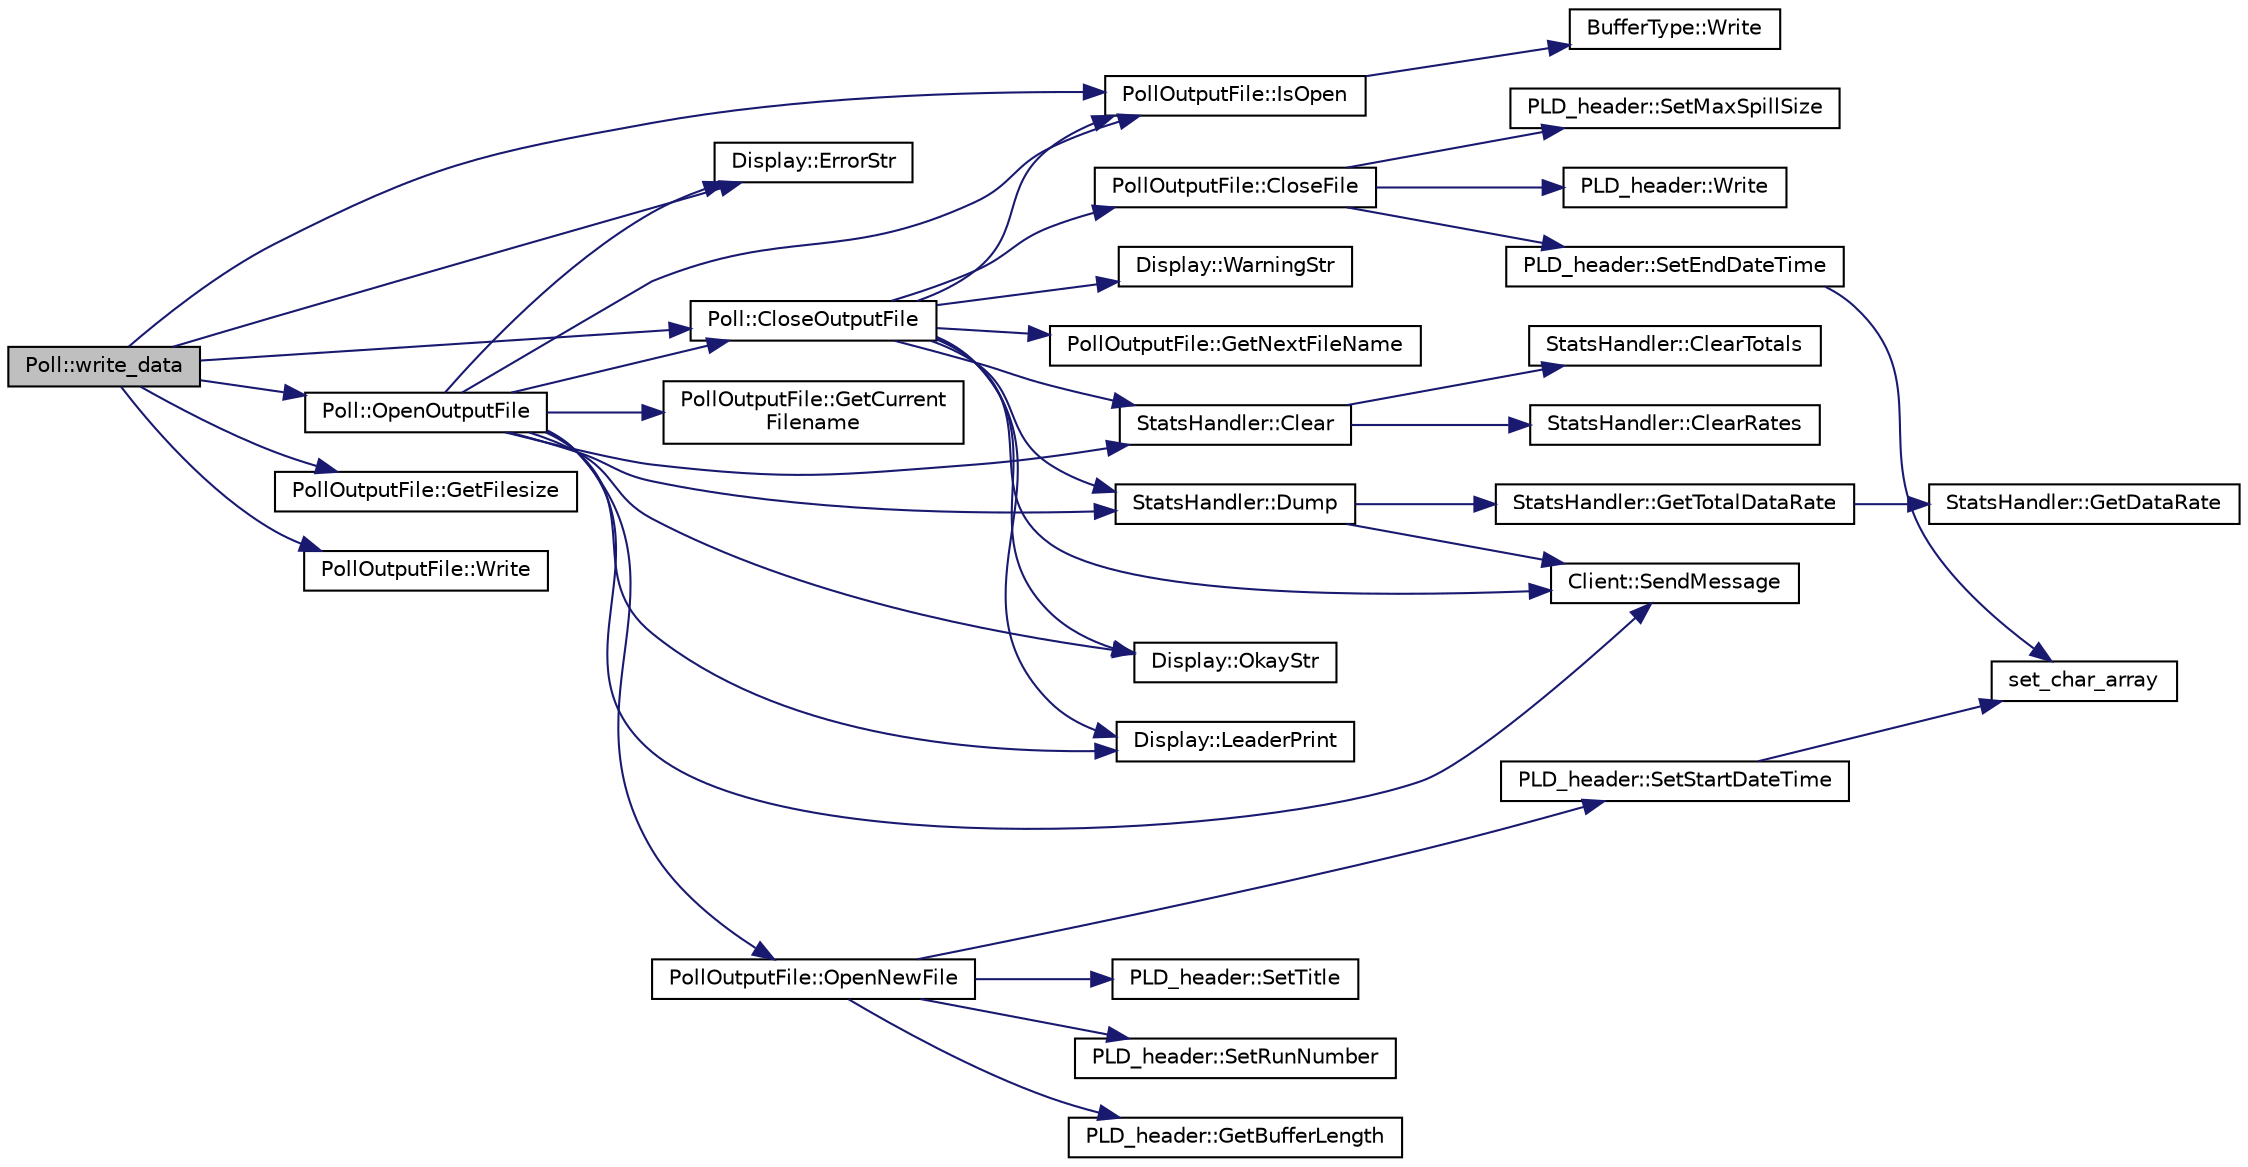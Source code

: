 digraph "Poll::write_data"
{
  edge [fontname="Helvetica",fontsize="10",labelfontname="Helvetica",labelfontsize="10"];
  node [fontname="Helvetica",fontsize="10",shape=record];
  rankdir="LR";
  Node1 [label="Poll::write_data",height=0.2,width=0.4,color="black", fillcolor="grey75", style="filled", fontcolor="black"];
  Node1 -> Node2 [color="midnightblue",fontsize="10",style="solid",fontname="Helvetica"];
  Node2 [label="PollOutputFile::IsOpen",height=0.2,width=0.4,color="black", fillcolor="white", style="filled",URL="$dd/dcd/class_poll_output_file.html#a272261d64518ff684d1ffd2b625fb47e",tooltip="Return true if an output file is open and writable and false otherwise. "];
  Node2 -> Node3 [color="midnightblue",fontsize="10",style="solid",fontname="Helvetica"];
  Node3 [label="BufferType::Write",height=0.2,width=0.4,color="black", fillcolor="white", style="filled",URL="$d4/d57/class_buffer_type.html#a36e4f7879ba14261a055ed8d651dc387",tooltip="Returns only false if not overloaded. "];
  Node1 -> Node4 [color="midnightblue",fontsize="10",style="solid",fontname="Helvetica"];
  Node4 [label="Display::ErrorStr",height=0.2,width=0.4,color="black", fillcolor="white", style="filled",URL="$da/d6a/namespace_display.html#a762315ce58efcb1203edfcb74158f59b"];
  Node1 -> Node5 [color="midnightblue",fontsize="10",style="solid",fontname="Helvetica"];
  Node5 [label="PollOutputFile::GetFilesize",height=0.2,width=0.4,color="black", fillcolor="white", style="filled",URL="$dd/dcd/class_poll_output_file.html#a0a342680b17183e739e8590290d87143",tooltip="Get the size of the current file, in bytes. "];
  Node1 -> Node6 [color="midnightblue",fontsize="10",style="solid",fontname="Helvetica"];
  Node6 [label="Poll::CloseOutputFile",height=0.2,width=0.4,color="black", fillcolor="white", style="filled",URL="$d6/db0/class_poll.html#a4f280e910a51c786a7b8e390921fa106",tooltip="Close the current output file, if one is open. "];
  Node6 -> Node7 [color="midnightblue",fontsize="10",style="solid",fontname="Helvetica"];
  Node7 [label="Display::LeaderPrint",height=0.2,width=0.4,color="black", fillcolor="white", style="filled",URL="$da/d6a/namespace_display.html#ae1b6ae7834913dfdef71ad859e261c55"];
  Node6 -> Node2 [color="midnightblue",fontsize="10",style="solid",fontname="Helvetica"];
  Node6 -> Node8 [color="midnightblue",fontsize="10",style="solid",fontname="Helvetica"];
  Node8 [label="Display::WarningStr",height=0.2,width=0.4,color="black", fillcolor="white", style="filled",URL="$da/d6a/namespace_display.html#a0ca7c8835e858cf0b1e0cce72a41ab9c"];
  Node6 -> Node9 [color="midnightblue",fontsize="10",style="solid",fontname="Helvetica"];
  Node9 [label="StatsHandler::Clear",height=0.2,width=0.4,color="black", fillcolor="white", style="filled",URL="$d2/d58/class_stats_handler.html#a409f63879ca1c7b9d12184d07703b9c8",tooltip="Clear the stats. "];
  Node9 -> Node10 [color="midnightblue",fontsize="10",style="solid",fontname="Helvetica"];
  Node10 [label="StatsHandler::ClearRates",height=0.2,width=0.4,color="black", fillcolor="white", style="filled",URL="$d2/d58/class_stats_handler.html#afb61bd932e6d4350a9e6fa36526deb52"];
  Node9 -> Node11 [color="midnightblue",fontsize="10",style="solid",fontname="Helvetica"];
  Node11 [label="StatsHandler::ClearTotals",height=0.2,width=0.4,color="black", fillcolor="white", style="filled",URL="$d2/d58/class_stats_handler.html#a01df5186e4927be0fed832c48dd746d0"];
  Node6 -> Node12 [color="midnightblue",fontsize="10",style="solid",fontname="Helvetica"];
  Node12 [label="StatsHandler::Dump",height=0.2,width=0.4,color="black", fillcolor="white", style="filled",URL="$d2/d58/class_stats_handler.html#af5047dce80fd4f2c91863a485fa9fcb0"];
  Node12 -> Node13 [color="midnightblue",fontsize="10",style="solid",fontname="Helvetica"];
  Node13 [label="StatsHandler::GetTotalDataRate",height=0.2,width=0.4,color="black", fillcolor="white", style="filled",URL="$d2/d58/class_stats_handler.html#ae97addec3c4a6aeb4e405fc4d940638e"];
  Node13 -> Node14 [color="midnightblue",fontsize="10",style="solid",fontname="Helvetica"];
  Node14 [label="StatsHandler::GetDataRate",height=0.2,width=0.4,color="black", fillcolor="white", style="filled",URL="$d2/d58/class_stats_handler.html#a32f7e84315adff7ced7609444f35ef66"];
  Node12 -> Node15 [color="midnightblue",fontsize="10",style="solid",fontname="Helvetica"];
  Node15 [label="Client::SendMessage",height=0.2,width=0.4,color="black", fillcolor="white", style="filled",URL="$d3/d7a/class_client.html#a1bbb757d713ad68ebbef801cde60f438"];
  Node6 -> Node16 [color="midnightblue",fontsize="10",style="solid",fontname="Helvetica"];
  Node16 [label="PollOutputFile::CloseFile",height=0.2,width=0.4,color="black", fillcolor="white", style="filled",URL="$dd/dcd/class_poll_output_file.html#ad22a42fb39315112d5a244f6a486fa1a",tooltip="Write the footer and close the file. "];
  Node16 -> Node17 [color="midnightblue",fontsize="10",style="solid",fontname="Helvetica"];
  Node17 [label="PLD_header::SetEndDateTime",height=0.2,width=0.4,color="black", fillcolor="white", style="filled",URL="$de/deb/class_p_l_d__header.html#a8797010333b9dc131c06bf468597dcff",tooltip="Set the date and time of when the file is closed. "];
  Node17 -> Node18 [color="midnightblue",fontsize="10",style="solid",fontname="Helvetica"];
  Node18 [label="set_char_array",height=0.2,width=0.4,color="black", fillcolor="white", style="filled",URL="$db/ddf/hribf__buffers_8cpp.html#a3497158c3af249fa3e1fe9c2c582dcf5",tooltip="End of spill vsn. The scan code searches for these words. "];
  Node16 -> Node19 [color="midnightblue",fontsize="10",style="solid",fontname="Helvetica"];
  Node19 [label="PLD_header::SetMaxSpillSize",height=0.2,width=0.4,color="black", fillcolor="white", style="filled",URL="$de/deb/class_p_l_d__header.html#aa3016fac774d1ebd9e9b1b1c2e6440b6"];
  Node16 -> Node20 [color="midnightblue",fontsize="10",style="solid",fontname="Helvetica"];
  Node20 [label="PLD_header::Write",height=0.2,width=0.4,color="black", fillcolor="white", style="filled",URL="$de/deb/class_p_l_d__header.html#a595eebacfb5a1425fb19bca570fd2d64",tooltip="Write a pld style header to a file. "];
  Node6 -> Node15 [color="midnightblue",fontsize="10",style="solid",fontname="Helvetica"];
  Node6 -> Node21 [color="midnightblue",fontsize="10",style="solid",fontname="Helvetica"];
  Node21 [label="Display::OkayStr",height=0.2,width=0.4,color="black", fillcolor="white", style="filled",URL="$da/d6a/namespace_display.html#a959223815cca12935461ff196af53168"];
  Node6 -> Node22 [color="midnightblue",fontsize="10",style="solid",fontname="Helvetica"];
  Node22 [label="PollOutputFile::GetNextFileName",height=0.2,width=0.4,color="black", fillcolor="white", style="filled",URL="$dd/dcd/class_poll_output_file.html#a5db8cb63824aa309241f59c2abbe617c",tooltip="Return the filename of the next output file. "];
  Node1 -> Node23 [color="midnightblue",fontsize="10",style="solid",fontname="Helvetica"];
  Node23 [label="Poll::OpenOutputFile",height=0.2,width=0.4,color="black", fillcolor="white", style="filled",URL="$d6/db0/class_poll.html#adee13ef275973679b5524868be3cdc9c",tooltip="Opens a new file if no file is currently open. "];
  Node23 -> Node7 [color="midnightblue",fontsize="10",style="solid",fontname="Helvetica"];
  Node23 -> Node2 [color="midnightblue",fontsize="10",style="solid",fontname="Helvetica"];
  Node23 -> Node4 [color="midnightblue",fontsize="10",style="solid",fontname="Helvetica"];
  Node23 -> Node6 [color="midnightblue",fontsize="10",style="solid",fontname="Helvetica"];
  Node23 -> Node24 [color="midnightblue",fontsize="10",style="solid",fontname="Helvetica"];
  Node24 [label="PollOutputFile::OpenNewFile",height=0.2,width=0.4,color="black", fillcolor="white", style="filled",URL="$dd/dcd/class_poll_output_file.html#a7ff36bf748f494e68241196fc4855145",tooltip="Close the current file, if one is open, and open a new file for data output. "];
  Node24 -> Node25 [color="midnightblue",fontsize="10",style="solid",fontname="Helvetica"];
  Node25 [label="PLD_header::SetTitle",height=0.2,width=0.4,color="black", fillcolor="white", style="filled",URL="$de/deb/class_p_l_d__header.html#a4252dd3e126646cd64d0fa8da48559b6",tooltip="Set the title of the output pld file (unlimited length). "];
  Node24 -> Node26 [color="midnightblue",fontsize="10",style="solid",fontname="Helvetica"];
  Node26 [label="PLD_header::SetRunNumber",height=0.2,width=0.4,color="black", fillcolor="white", style="filled",URL="$de/deb/class_p_l_d__header.html#a927c679248de655ff6bb4fdba1601e8a"];
  Node24 -> Node27 [color="midnightblue",fontsize="10",style="solid",fontname="Helvetica"];
  Node27 [label="PLD_header::SetStartDateTime",height=0.2,width=0.4,color="black", fillcolor="white", style="filled",URL="$de/deb/class_p_l_d__header.html#a7a3d7efc608c6986bc9a2a7c5727fe70",tooltip="Set the date and tiem of when the file is opened. "];
  Node27 -> Node18 [color="midnightblue",fontsize="10",style="solid",fontname="Helvetica"];
  Node24 -> Node28 [color="midnightblue",fontsize="10",style="solid",fontname="Helvetica"];
  Node28 [label="PLD_header::GetBufferLength",height=0.2,width=0.4,color="black", fillcolor="white", style="filled",URL="$de/deb/class_p_l_d__header.html#a250c9f18e25d89625593ca0ffe59a0d5",tooltip="Get the length of the header buffer. "];
  Node23 -> Node29 [color="midnightblue",fontsize="10",style="solid",fontname="Helvetica"];
  Node29 [label="PollOutputFile::GetCurrent\lFilename",height=0.2,width=0.4,color="black", fillcolor="white", style="filled",URL="$dd/dcd/class_poll_output_file.html#a46681a802f350db7907690c7178fc0ab",tooltip="Get the name of the current output file. "];
  Node23 -> Node21 [color="midnightblue",fontsize="10",style="solid",fontname="Helvetica"];
  Node23 -> Node9 [color="midnightblue",fontsize="10",style="solid",fontname="Helvetica"];
  Node23 -> Node12 [color="midnightblue",fontsize="10",style="solid",fontname="Helvetica"];
  Node23 -> Node15 [color="midnightblue",fontsize="10",style="solid",fontname="Helvetica"];
  Node1 -> Node30 [color="midnightblue",fontsize="10",style="solid",fontname="Helvetica"];
  Node30 [label="PollOutputFile::Write",height=0.2,width=0.4,color="black", fillcolor="white", style="filled",URL="$dd/dcd/class_poll_output_file.html#a1261b563c87c2a3cd45fe13b529243d3",tooltip="Write nWords_ of data to the file. "];
}
